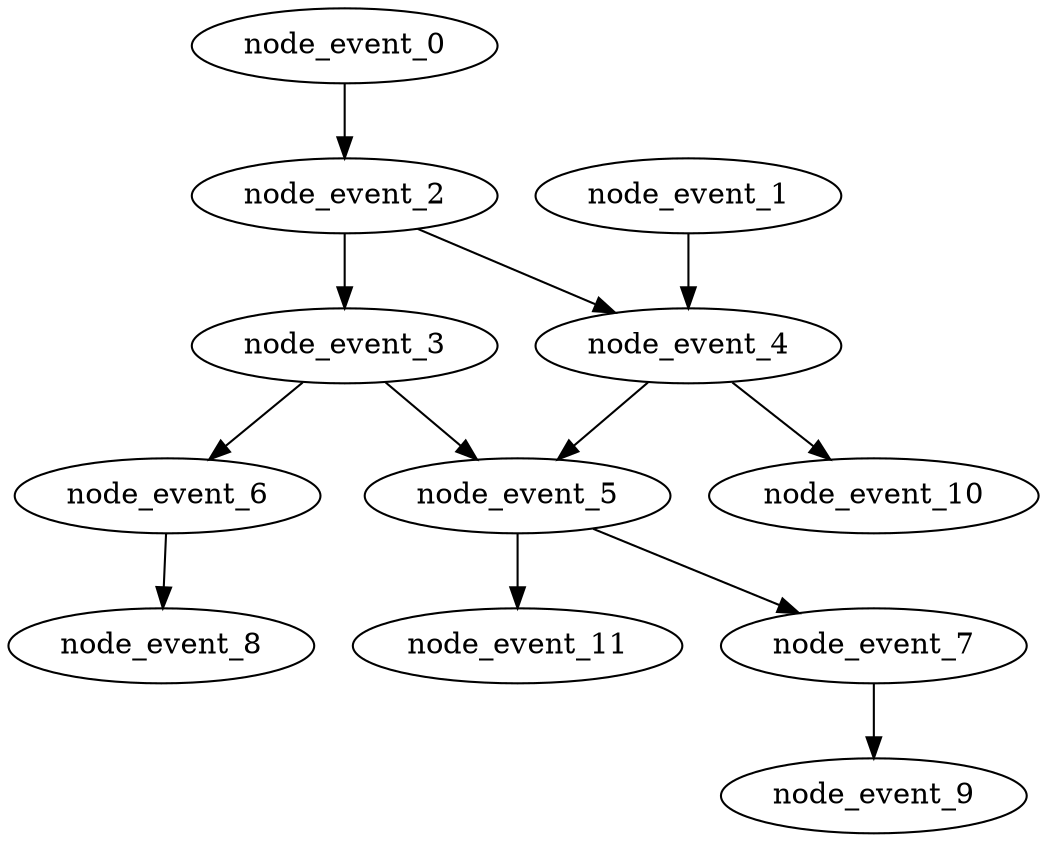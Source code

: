 digraph {
    node_event_0 [EventIndex="0" EventType="DotQasm.Scheduling.GateEvent" Depth="1" Dependencies="0" Latency="00:00:00.0010000" Priority="0.011"];
    node_event_1 [EventIndex="1" EventType="DotQasm.Scheduling.GateEvent" Depth="1" Dependencies="0" Latency="00:00:00.0010000" Priority="0.009000000000000001"];
    node_event_2 [EventIndex="2" EventType="DotQasm.Scheduling.ControlledGateEvent" Depth="2" Dependencies="1" Latency="00:00:00.0020000" Priority="0.01"];
    node_event_3 [EventIndex="3" EventType="DotQasm.Scheduling.ControlledGateEvent" Depth="3" Dependencies="2" Latency="00:00:00.0020000" Priority="0.008"];
    node_event_4 [EventIndex="4" EventType="DotQasm.Scheduling.ControlledGateEvent" Depth="3" Dependencies="3" Latency="00:00:00.0020000" Priority="0.008"];
    node_event_5 [EventIndex="5" EventType="DotQasm.Scheduling.ControlledGateEvent" Depth="4" Dependencies="7" Latency="00:00:00.0020000" Priority="0.006"];
    node_event_6 [EventIndex="6" EventType="DotQasm.Scheduling.GateEvent" Depth="4" Dependencies="3" Latency="00:00:00.0010000" Priority="0.004"];
    node_event_7 [EventIndex="7" EventType="DotQasm.Scheduling.GateEvent" Depth="5" Dependencies="8" Latency="00:00:00.0010000" Priority="0.004"];
    node_event_8 [EventIndex="8" EventType="DotQasm.Scheduling.MeasurementEvent" Depth="5" Dependencies="4" Latency="00:00:00.0030000" Priority="0.003"];
    node_event_9 [EventIndex="9" EventType="DotQasm.Scheduling.MeasurementEvent" Depth="6" Dependencies="9" Latency="00:00:00.0030000" Priority="0.003"];
    node_event_10 [EventIndex="10" EventType="DotQasm.Scheduling.MeasurementEvent" Depth="4" Dependencies="4" Latency="00:00:00.0030000" Priority="0.003"];
    node_event_11 [EventIndex="11" EventType="DotQasm.Scheduling.MeasurementEvent" Depth="5" Dependencies="8" Latency="00:00:00.0030000" Priority="0.003"];
    node_event_0 -> node_event_2;
    node_event_1 -> node_event_4;
    node_event_2 -> node_event_3;
    node_event_2 -> node_event_4;
    node_event_3 -> node_event_5;
    node_event_3 -> node_event_6;
    node_event_4 -> node_event_5;
    node_event_4 -> node_event_10;
    node_event_5 -> node_event_7;
    node_event_5 -> node_event_11;
    node_event_6 -> node_event_8;
    node_event_7 -> node_event_9;
}
